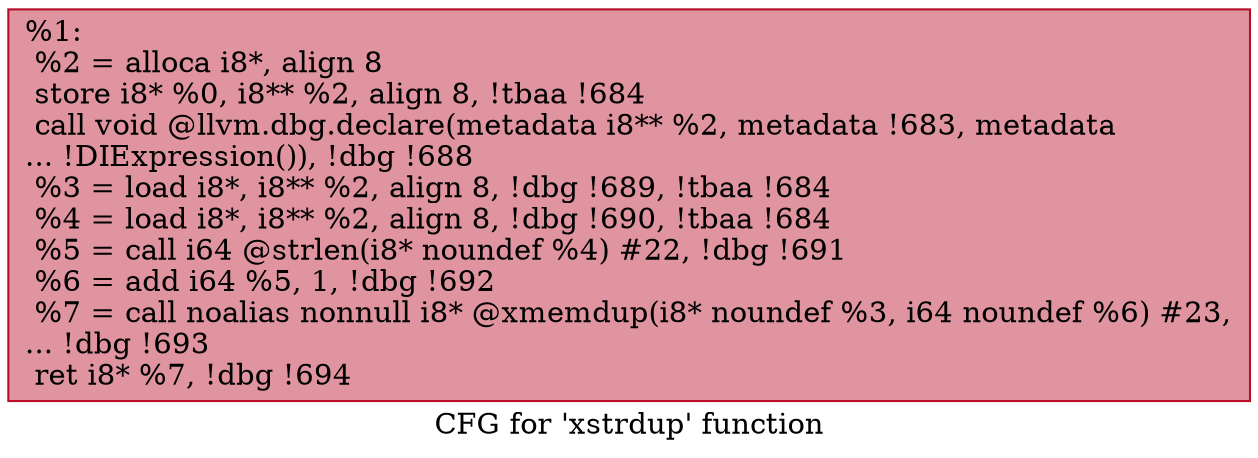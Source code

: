 digraph "CFG for 'xstrdup' function" {
	label="CFG for 'xstrdup' function";

	Node0x9bdd90 [shape=record,color="#b70d28ff", style=filled, fillcolor="#b70d2870",label="{%1:\l  %2 = alloca i8*, align 8\l  store i8* %0, i8** %2, align 8, !tbaa !684\l  call void @llvm.dbg.declare(metadata i8** %2, metadata !683, metadata\l... !DIExpression()), !dbg !688\l  %3 = load i8*, i8** %2, align 8, !dbg !689, !tbaa !684\l  %4 = load i8*, i8** %2, align 8, !dbg !690, !tbaa !684\l  %5 = call i64 @strlen(i8* noundef %4) #22, !dbg !691\l  %6 = add i64 %5, 1, !dbg !692\l  %7 = call noalias nonnull i8* @xmemdup(i8* noundef %3, i64 noundef %6) #23,\l... !dbg !693\l  ret i8* %7, !dbg !694\l}"];
}
